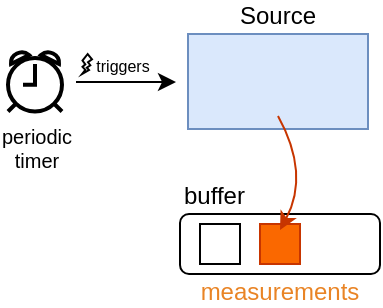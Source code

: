 <mxfile version="26.0.3">
  <diagram name="Page-1" id="QaaNRkdTFzj3QSEMWY4U">
    <mxGraphModel dx="691" dy="401" grid="1" gridSize="10" guides="1" tooltips="1" connect="1" arrows="1" fold="1" page="1" pageScale="1" pageWidth="827" pageHeight="1169" math="0" shadow="0">
      <root>
        <mxCell id="0" />
        <mxCell id="1" parent="0" />
        <mxCell id="c7CVHGiVmJgYd2n3JN1E-3" value="Source" style="rounded=0;whiteSpace=wrap;html=1;fillColor=#dae8fc;strokeColor=#6c8ebf;verticalAlign=bottom;labelPosition=center;verticalLabelPosition=top;align=center;" vertex="1" parent="1">
          <mxGeometry x="110" y="19" width="90" height="47.5" as="geometry" />
        </mxCell>
        <mxCell id="c7CVHGiVmJgYd2n3JN1E-6" value="periodic&lt;div&gt;timer&lt;/div&gt;" style="html=1;verticalLabelPosition=bottom;align=center;labelBackgroundColor=#ffffff;verticalAlign=top;strokeWidth=2;strokeColor=#000000;shadow=0;dashed=0;shape=mxgraph.ios7.icons.alarm_clock;fontSize=10;" vertex="1" parent="1">
          <mxGeometry x="20" y="27.75" width="27" height="30" as="geometry" />
        </mxCell>
        <mxCell id="c7CVHGiVmJgYd2n3JN1E-9" value="buffer" style="rounded=1;whiteSpace=wrap;html=1;verticalAlign=bottom;labelPosition=center;verticalLabelPosition=top;align=left;" vertex="1" parent="1">
          <mxGeometry x="106" y="109" width="100" height="30" as="geometry" />
        </mxCell>
        <mxCell id="c7CVHGiVmJgYd2n3JN1E-10" value="" style="rounded=0;whiteSpace=wrap;html=1;" vertex="1" parent="1">
          <mxGeometry x="116" y="114" width="20" height="20" as="geometry" />
        </mxCell>
        <mxCell id="c7CVHGiVmJgYd2n3JN1E-11" value="measurements" style="rounded=0;whiteSpace=wrap;html=1;fillColor=#fa6800;strokeColor=#C73500;fontColor=#E98425;labelPosition=center;verticalLabelPosition=bottom;align=center;verticalAlign=top;" vertex="1" parent="1">
          <mxGeometry x="146" y="114" width="20" height="20" as="geometry" />
        </mxCell>
        <mxCell id="c7CVHGiVmJgYd2n3JN1E-12" value="" style="endArrow=classic;html=1;rounded=0;entryX=0.5;entryY=0;entryDx=0;entryDy=0;curved=1;fillColor=#fa6800;strokeColor=#C73500;flowAnimation=0;" edge="1" parent="1">
          <mxGeometry width="50" height="50" relative="1" as="geometry">
            <mxPoint x="155" y="60" as="sourcePoint" />
            <mxPoint x="156" y="117" as="targetPoint" />
            <Array as="points">
              <mxPoint x="171" y="89" />
            </Array>
          </mxGeometry>
        </mxCell>
        <mxCell id="c7CVHGiVmJgYd2n3JN1E-13" value="" style="endArrow=classic;html=1;rounded=0;" edge="1" parent="1">
          <mxGeometry width="50" height="50" relative="1" as="geometry">
            <mxPoint x="54" y="43" as="sourcePoint" />
            <mxPoint x="104" y="43" as="targetPoint" />
          </mxGeometry>
        </mxCell>
        <mxCell id="c7CVHGiVmJgYd2n3JN1E-15" value="triggers" style="edgeLabel;html=1;align=center;verticalAlign=middle;resizable=0;points=[];fontSize=8;" vertex="1" connectable="0" parent="c7CVHGiVmJgYd2n3JN1E-13">
          <mxGeometry x="0.12" y="-1" relative="1" as="geometry">
            <mxPoint x="-5" y="-9" as="offset" />
          </mxGeometry>
        </mxCell>
        <mxCell id="c7CVHGiVmJgYd2n3JN1E-19" value="" style="verticalLabelPosition=bottom;verticalAlign=top;html=1;shape=mxgraph.basic.flash" vertex="1" parent="1">
          <mxGeometry x="57" y="29" width="5" height="10" as="geometry" />
        </mxCell>
      </root>
    </mxGraphModel>
  </diagram>
</mxfile>
